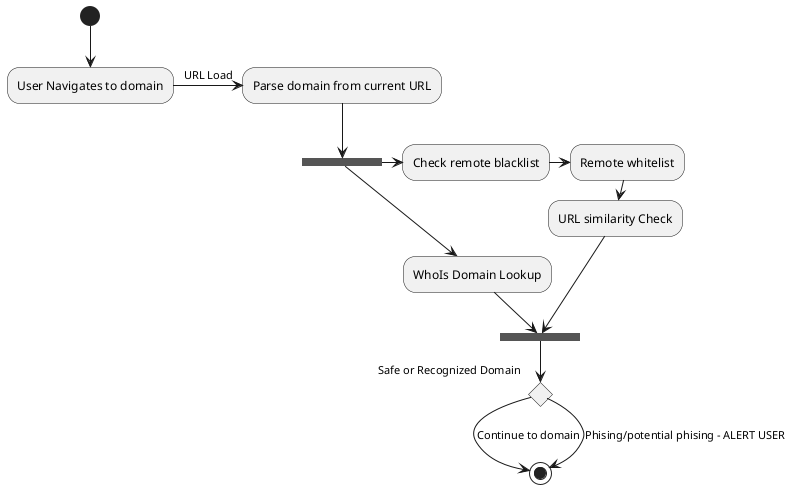 @startuml projectFlow
    (*) --> "User Navigates to domain"
    -> [URL Load] "Parse domain from current URL"
    --> ===B1===
    -> "Check remote blacklist"
    -> "Remote whitelist"
    -> "URL similarity Check"
    --> ===B2===
    ===B1=== --> "WhoIs Domain Lookup"
    "WhoIs Domain Lookup" --> ===B2===
    if "Safe or Recognized Domain" then
        --> [Continue to domain] (*)
        else
        --> [Phising/potential phising - ALERT USER] (*)
    endif
@enduml